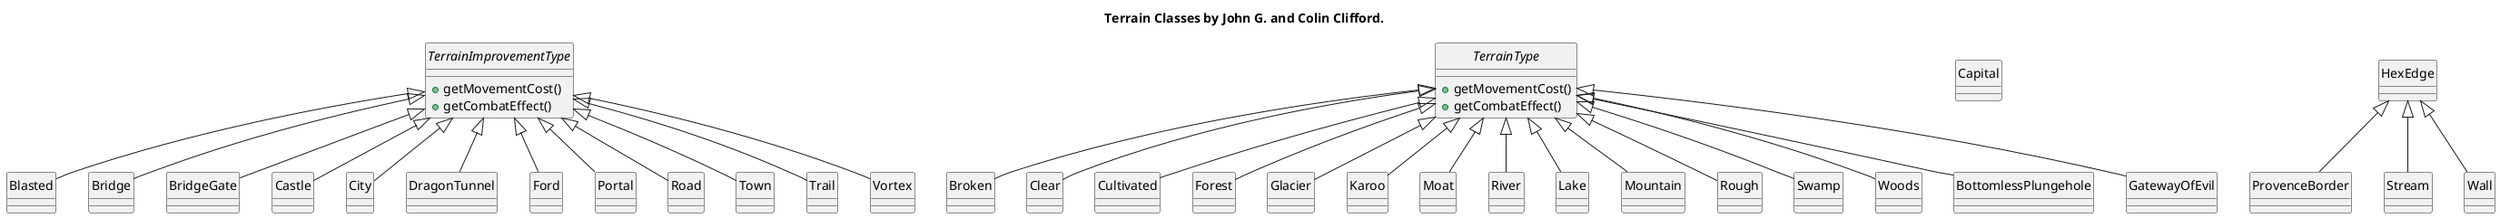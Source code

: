 @startuml
title Terrain Classes by John G. and Colin Clifford.
hide circle

interface TerrainImprovementType {
+getMovementCost()
+getCombatEffect()
}

interface TerrainType {
+getMovementCost()
+getCombatEffect()
}

class Blasted
class Bridge
class BridgeGate
class Broken
class Capital
class Castle
class City
class Clear
class Cultivated
class DragonTunnel
class Ford
class Forest
class Glacier
class Karoo
class Moat
class River
class Lake
class Mountain
class Portal
class ProvenceBorder
class Road
class Rough
class Stream
class Swamp
class Town
class Trail
class Vortex
class Wall
class Woods

TerrainImprovementType <|-- Blasted
TerrainImprovementType <|-- Bridge
TerrainImprovementType <|-- BridgeGate
TerrainImprovementType <|-- Castle
TerrainImprovementType <|-- City
TerrainImprovementType <|-- DragonTunnel
TerrainImprovementType <|-- Ford
TerrainImprovementType <|-- Portal
TerrainImprovementType <|-- Road
TerrainImprovementType <|-- Town
TerrainImprovementType <|-- Trail
TerrainImprovementType <|-- Vortex

TerrainType <|-- Broken
TerrainType <|-- Clear
TerrainType <|-- Cultivated
TerrainType <|-- Forest
TerrainType <|-- Glacier
TerrainType <|-- Karoo
TerrainType <|-- River
TerrainType <|-- Lake
TerrainType <|-- Moat
TerrainType <|-- Mountain
TerrainType <|-- Rough
TerrainType <|-- Swamp
TerrainType <|-- Woods
TerrainType <|-- BottomlessPlungehole
TerrainType <|-- GatewayOfEvil

HexEdge <|-- ProvenceBorder
HexEdge <|-- Stream
HexEdge <|-- Wall

@enduml
